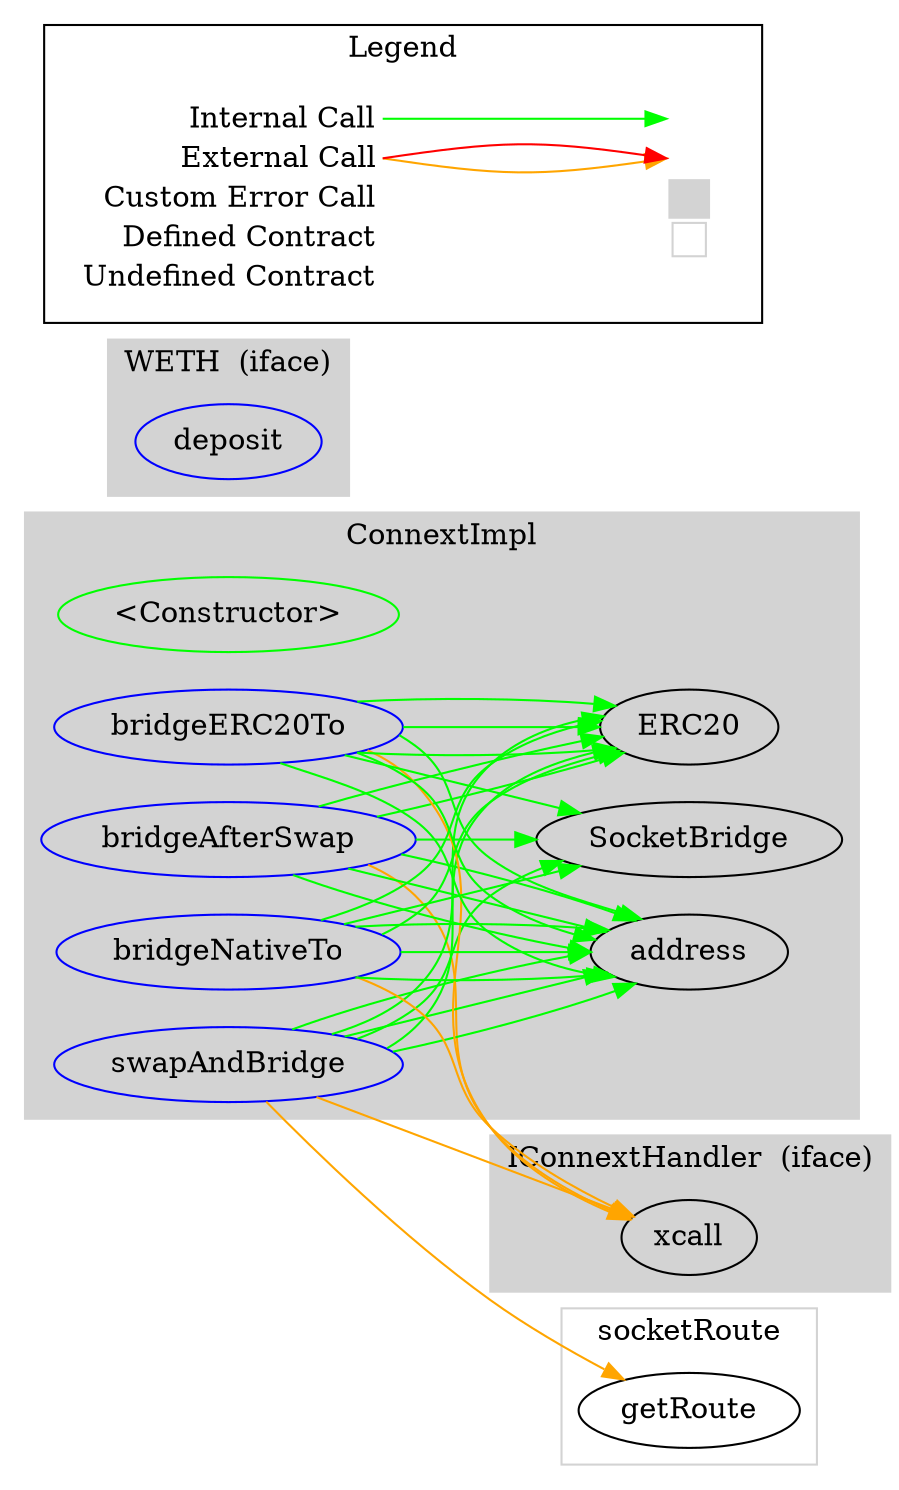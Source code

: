 digraph G {
  graph [ ratio = "auto", page = "100", compound =true ];
subgraph "clusterIConnextHandler" {
  graph [ label = "IConnextHandler  (iface)", color = "lightgray", style = "filled", bgcolor = "lightgray" ];
  "IConnextHandler.xcall" [ label = "xcall" ];
}

subgraph "clusterWETH" {
  graph [ label = "WETH  (iface)", color = "lightgray", style = "filled", bgcolor = "lightgray" ];
  "WETH.deposit" [ label = "deposit", color = "blue" ];
}

subgraph "clusterConnextImpl" {
  graph [ label = "ConnextImpl", color = "lightgray", style = "filled", bgcolor = "lightgray" ];
  "ConnextImpl.<Constructor>" [ label = "<Constructor>", color = "green" ];
  "ConnextImpl.bridgeAfterSwap" [ label = "bridgeAfterSwap", color = "blue" ];
  "ConnextImpl.swapAndBridge" [ label = "swapAndBridge", color = "blue" ];
  "ConnextImpl.bridgeERC20To" [ label = "bridgeERC20To", color = "blue" ];
  "ConnextImpl.bridgeNativeTo" [ label = "bridgeNativeTo", color = "blue" ];
  "ConnextImpl.ERC20" [ label = "ERC20" ];
  "ConnextImpl.address" [ label = "address" ];
  "ConnextImpl.SocketBridge" [ label = "SocketBridge" ];
}

subgraph "clustersocketRoute" {
  graph [ label = "socketRoute", color = "lightgray" ];
  "socketRoute.getRoute" [ label = "getRoute" ];
}

  "ConnextImpl.bridgeAfterSwap";
  "ConnextImpl.ERC20";
  "ConnextImpl.address";
  "IConnextHandler.xcall";
  "ConnextImpl.SocketBridge";
  "ConnextImpl.swapAndBridge";
  "socketRoute.getRoute";
  "ConnextImpl.bridgeERC20To";
  "ConnextImpl.bridgeNativeTo";
  "ConnextImpl.bridgeAfterSwap" -> "ConnextImpl.ERC20" [ color = "green" ];
  "ConnextImpl.bridgeAfterSwap" -> "ConnextImpl.address" [ color = "green" ];
  "ConnextImpl.bridgeAfterSwap" -> "ConnextImpl.address" [ color = "green" ];
  "ConnextImpl.bridgeAfterSwap" -> "ConnextImpl.ERC20" [ color = "green" ];
  "ConnextImpl.bridgeAfterSwap" -> "ConnextImpl.address" [ color = "green" ];
  "ConnextImpl.bridgeAfterSwap" -> "IConnextHandler.xcall" [ color = "orange" ];
  "ConnextImpl.bridgeAfterSwap" -> "ConnextImpl.SocketBridge" [ color = "green" ];
  "ConnextImpl.swapAndBridge" -> "socketRoute.getRoute" [ color = "orange" ];
  "ConnextImpl.swapAndBridge" -> "ConnextImpl.ERC20" [ color = "green" ];
  "ConnextImpl.swapAndBridge" -> "ConnextImpl.address" [ color = "green" ];
  "ConnextImpl.swapAndBridge" -> "ConnextImpl.address" [ color = "green" ];
  "ConnextImpl.swapAndBridge" -> "ConnextImpl.ERC20" [ color = "green" ];
  "ConnextImpl.swapAndBridge" -> "ConnextImpl.address" [ color = "green" ];
  "ConnextImpl.swapAndBridge" -> "IConnextHandler.xcall" [ color = "orange" ];
  "ConnextImpl.swapAndBridge" -> "ConnextImpl.SocketBridge" [ color = "green" ];
  "ConnextImpl.bridgeERC20To" -> "ConnextImpl.ERC20" [ color = "green" ];
  "ConnextImpl.bridgeERC20To" -> "ConnextImpl.ERC20" [ color = "green" ];
  "ConnextImpl.bridgeERC20To" -> "ConnextImpl.address" [ color = "green" ];
  "ConnextImpl.bridgeERC20To" -> "ConnextImpl.address" [ color = "green" ];
  "ConnextImpl.bridgeERC20To" -> "ConnextImpl.ERC20" [ color = "green" ];
  "ConnextImpl.bridgeERC20To" -> "ConnextImpl.address" [ color = "green" ];
  "ConnextImpl.bridgeERC20To" -> "IConnextHandler.xcall" [ color = "orange" ];
  "ConnextImpl.bridgeERC20To" -> "ConnextImpl.SocketBridge" [ color = "green" ];
  "ConnextImpl.bridgeNativeTo" -> "ConnextImpl.ERC20" [ color = "green" ];
  "ConnextImpl.bridgeNativeTo" -> "ConnextImpl.address" [ color = "green" ];
  "ConnextImpl.bridgeNativeTo" -> "ConnextImpl.address" [ color = "green" ];
  "ConnextImpl.bridgeNativeTo" -> "ConnextImpl.ERC20" [ color = "green" ];
  "ConnextImpl.bridgeNativeTo" -> "ConnextImpl.address" [ color = "green" ];
  "ConnextImpl.bridgeNativeTo" -> "IConnextHandler.xcall" [ color = "orange" ];
  "ConnextImpl.bridgeNativeTo" -> "ConnextImpl.SocketBridge" [ color = "green" ];


rankdir=LR
node [shape=plaintext]
subgraph cluster_01 { 
label = "Legend";
key [label=<<table border="0" cellpadding="2" cellspacing="0" cellborder="0">
  <tr><td align="right" port="i1">Internal Call</td></tr>
  <tr><td align="right" port="i2">External Call</td></tr>
  <tr><td align="right" port="i2">Custom Error Call</td></tr>
  <tr><td align="right" port="i3">Defined Contract</td></tr>
  <tr><td align="right" port="i4">Undefined Contract</td></tr>
  </table>>]
key2 [label=<<table border="0" cellpadding="2" cellspacing="0" cellborder="0">
  <tr><td port="i1">&nbsp;&nbsp;&nbsp;</td></tr>
  <tr><td port="i2">&nbsp;&nbsp;&nbsp;</td></tr>
  <tr><td port="i3" bgcolor="lightgray">&nbsp;&nbsp;&nbsp;</td></tr>
  <tr><td port="i4">
    <table border="1" cellborder="0" cellspacing="0" cellpadding="7" color="lightgray">
      <tr>
       <td></td>
      </tr>
     </table>
  </td></tr>
  </table>>]
key:i1:e -> key2:i1:w [color="green"]
key:i2:e -> key2:i2:w [color="orange"]
key:i2:e -> key2:i2:w [color="red"]
}
}

